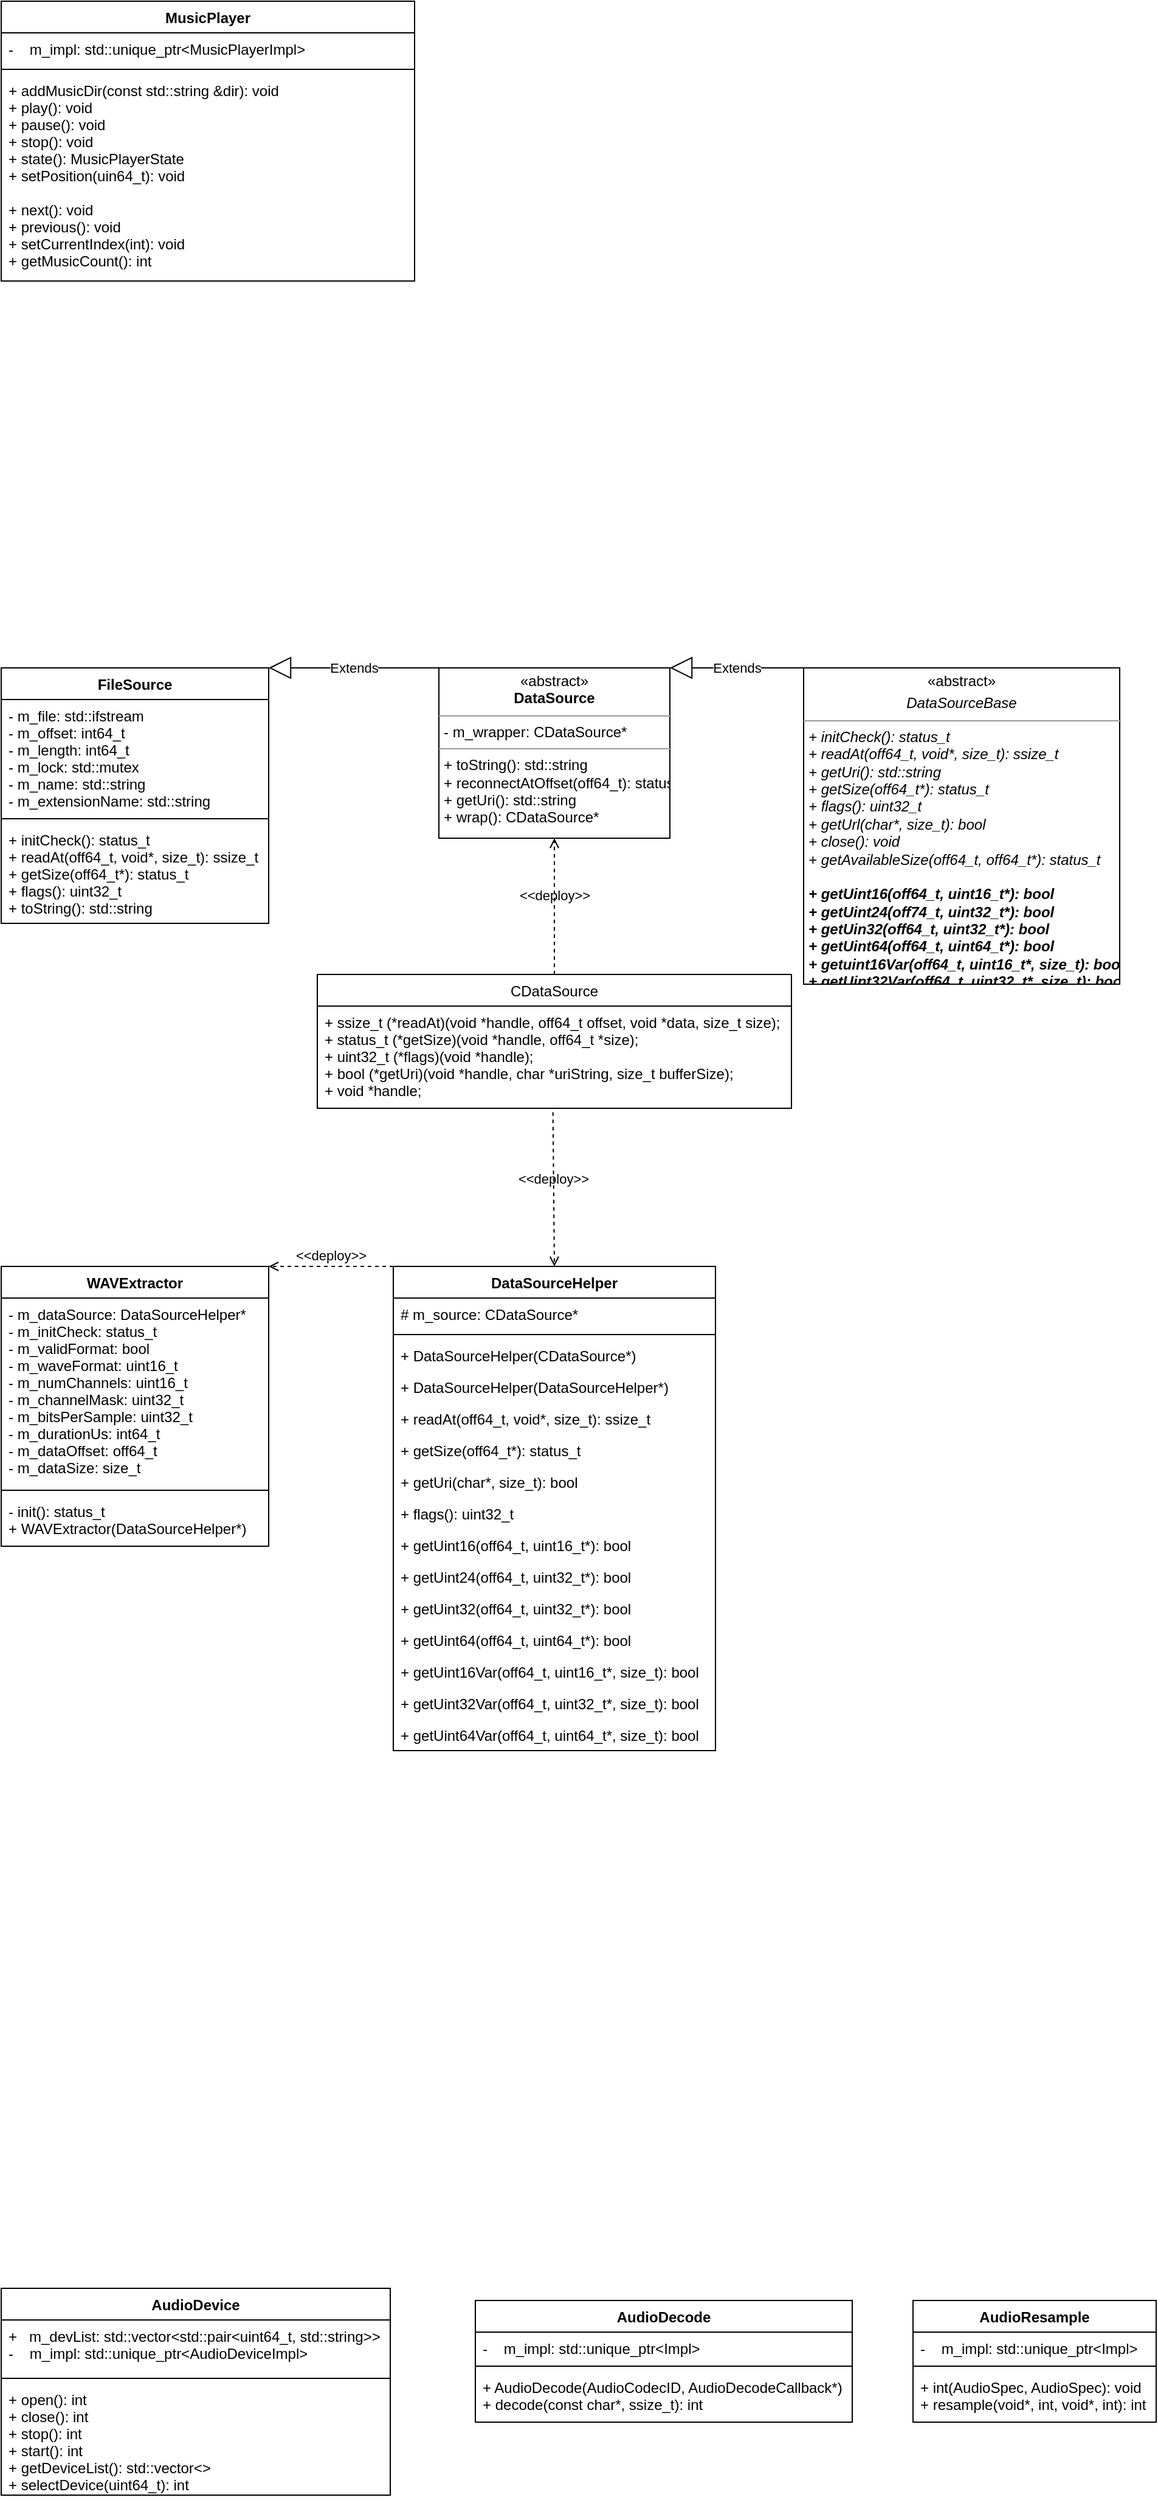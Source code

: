 <mxfile>
    <diagram id="mCOwWyknk1EIhnRiQahm" name="第 1 页">
        <mxGraphModel dx="865" dy="2010" grid="1" gridSize="10" guides="1" tooltips="1" connect="1" arrows="1" fold="1" page="1" pageScale="1" pageWidth="827" pageHeight="1169" background="none" math="0" shadow="0">
            <root>
                <mxCell id="0"/>
                <mxCell id="1" parent="0"/>
                <mxCell id="2" value="MusicPlayer" style="swimlane;fontStyle=1;align=center;verticalAlign=top;childLayout=stackLayout;horizontal=1;startSize=26;horizontalStack=0;resizeParent=1;resizeParentMax=0;resizeLast=0;collapsible=1;marginBottom=0;" parent="1" vertex="1">
                    <mxGeometry x="40" y="-760" width="340" height="230" as="geometry"/>
                </mxCell>
                <mxCell id="3" value="-    m_impl: std::unique_ptr&lt;MusicPlayerImpl&gt;" style="text;strokeColor=none;fillColor=none;align=left;verticalAlign=top;spacingLeft=4;spacingRight=4;overflow=hidden;rotatable=0;points=[[0,0.5],[1,0.5]];portConstraint=eastwest;" parent="2" vertex="1">
                    <mxGeometry y="26" width="340" height="26" as="geometry"/>
                </mxCell>
                <mxCell id="4" value="" style="line;strokeWidth=1;fillColor=none;align=left;verticalAlign=middle;spacingTop=-1;spacingLeft=3;spacingRight=3;rotatable=0;labelPosition=right;points=[];portConstraint=eastwest;strokeColor=inherit;" parent="2" vertex="1">
                    <mxGeometry y="52" width="340" height="8" as="geometry"/>
                </mxCell>
                <mxCell id="5" value="+ addMusicDir(const std::string &amp;dir): void&#10;+ play(): void&#10;+ pause(): void&#10;+ stop(): void&#10;+ state(): MusicPlayerState&#10;+ setPosition(uin64_t): void&#10;&#10;+ next(): void&#10;+ previous(): void&#10;+ setCurrentIndex(int): void&#10;+ getMusicCount(): int" style="text;strokeColor=none;fillColor=none;align=left;verticalAlign=top;spacingLeft=4;spacingRight=4;overflow=hidden;rotatable=0;points=[[0,0.5],[1,0.5]];portConstraint=eastwest;" parent="2" vertex="1">
                    <mxGeometry y="60" width="340" height="170" as="geometry"/>
                </mxCell>
                <mxCell id="6" value="AudioDevice" style="swimlane;fontStyle=1;align=center;verticalAlign=top;childLayout=stackLayout;horizontal=1;startSize=26;horizontalStack=0;resizeParent=1;resizeParentMax=0;resizeLast=0;collapsible=1;marginBottom=0;" vertex="1" parent="1">
                    <mxGeometry x="40" y="1120" width="320" height="170" as="geometry"/>
                </mxCell>
                <mxCell id="7" value="+   m_devList: std::vector&lt;std::pair&lt;uint64_t, std::string&gt;&gt;&#10;-    m_impl: std::unique_ptr&lt;AudioDeviceImpl&gt;" style="text;strokeColor=none;fillColor=none;align=left;verticalAlign=top;spacingLeft=4;spacingRight=4;overflow=hidden;rotatable=0;points=[[0,0.5],[1,0.5]];portConstraint=eastwest;" vertex="1" parent="6">
                    <mxGeometry y="26" width="320" height="44" as="geometry"/>
                </mxCell>
                <mxCell id="8" value="" style="line;strokeWidth=1;fillColor=none;align=left;verticalAlign=middle;spacingTop=-1;spacingLeft=3;spacingRight=3;rotatable=0;labelPosition=right;points=[];portConstraint=eastwest;strokeColor=inherit;" vertex="1" parent="6">
                    <mxGeometry y="70" width="320" height="8" as="geometry"/>
                </mxCell>
                <mxCell id="9" value="+ open(): int&#10;+ close(): int&#10;+ stop(): int&#10;+ start(): int&#10;+ getDeviceList(): std::vector&lt;&gt;&#10;+ selectDevice(uint64_t): int" style="text;strokeColor=none;fillColor=none;align=left;verticalAlign=top;spacingLeft=4;spacingRight=4;overflow=hidden;rotatable=0;points=[[0,0.5],[1,0.5]];portConstraint=eastwest;" vertex="1" parent="6">
                    <mxGeometry y="78" width="320" height="92" as="geometry"/>
                </mxCell>
                <mxCell id="10" value="AudioDecode" style="swimlane;fontStyle=1;align=center;verticalAlign=top;childLayout=stackLayout;horizontal=1;startSize=26;horizontalStack=0;resizeParent=1;resizeParentMax=0;resizeLast=0;collapsible=1;marginBottom=0;" vertex="1" parent="1">
                    <mxGeometry x="430" y="1130" width="310" height="100" as="geometry"/>
                </mxCell>
                <mxCell id="11" value="-    m_impl: std::unique_ptr&lt;Impl&gt;" style="text;strokeColor=none;fillColor=none;align=left;verticalAlign=top;spacingLeft=4;spacingRight=4;overflow=hidden;rotatable=0;points=[[0,0.5],[1,0.5]];portConstraint=eastwest;" vertex="1" parent="10">
                    <mxGeometry y="26" width="310" height="24" as="geometry"/>
                </mxCell>
                <mxCell id="12" value="" style="line;strokeWidth=1;fillColor=none;align=left;verticalAlign=middle;spacingTop=-1;spacingLeft=3;spacingRight=3;rotatable=0;labelPosition=right;points=[];portConstraint=eastwest;strokeColor=inherit;" vertex="1" parent="10">
                    <mxGeometry y="50" width="310" height="8" as="geometry"/>
                </mxCell>
                <mxCell id="13" value="+ AudioDecode(AudioCodecID, AudioDecodeCallback*)&#10;+ decode(const char*, ssize_t): int" style="text;strokeColor=none;fillColor=none;align=left;verticalAlign=top;spacingLeft=4;spacingRight=4;overflow=hidden;rotatable=0;points=[[0,0.5],[1,0.5]];portConstraint=eastwest;" vertex="1" parent="10">
                    <mxGeometry y="58" width="310" height="42" as="geometry"/>
                </mxCell>
                <mxCell id="14" value="AudioResample" style="swimlane;fontStyle=1;align=center;verticalAlign=top;childLayout=stackLayout;horizontal=1;startSize=26;horizontalStack=0;resizeParent=1;resizeParentMax=0;resizeLast=0;collapsible=1;marginBottom=0;" vertex="1" parent="1">
                    <mxGeometry x="790" y="1130" width="200" height="100" as="geometry"/>
                </mxCell>
                <mxCell id="15" value="-    m_impl: std::unique_ptr&lt;Impl&gt;" style="text;strokeColor=none;fillColor=none;align=left;verticalAlign=top;spacingLeft=4;spacingRight=4;overflow=hidden;rotatable=0;points=[[0,0.5],[1,0.5]];portConstraint=eastwest;" vertex="1" parent="14">
                    <mxGeometry y="26" width="200" height="24" as="geometry"/>
                </mxCell>
                <mxCell id="16" value="" style="line;strokeWidth=1;fillColor=none;align=left;verticalAlign=middle;spacingTop=-1;spacingLeft=3;spacingRight=3;rotatable=0;labelPosition=right;points=[];portConstraint=eastwest;strokeColor=inherit;" vertex="1" parent="14">
                    <mxGeometry y="50" width="200" height="8" as="geometry"/>
                </mxCell>
                <mxCell id="17" value="+ int(AudioSpec, AudioSpec): void&#10;+ resample(void*, int, void*, int): int" style="text;strokeColor=none;fillColor=none;align=left;verticalAlign=top;spacingLeft=4;spacingRight=4;overflow=hidden;rotatable=0;points=[[0,0.5],[1,0.5]];portConstraint=eastwest;" vertex="1" parent="14">
                    <mxGeometry y="58" width="200" height="42" as="geometry"/>
                </mxCell>
                <mxCell id="18" value="FileSource" style="swimlane;fontStyle=1;align=center;verticalAlign=top;childLayout=stackLayout;horizontal=1;startSize=26;horizontalStack=0;resizeParent=1;resizeParentMax=0;resizeLast=0;collapsible=1;marginBottom=0;" vertex="1" parent="1">
                    <mxGeometry x="40" y="-212" width="220" height="210" as="geometry"/>
                </mxCell>
                <mxCell id="19" value="- m_file: std::ifstream&#10;- m_offset: int64_t&#10;- m_length: int64_t&#10;- m_lock: std::mutex&#10;- m_name: std::string&#10;- m_extensionName: std::string" style="text;strokeColor=none;fillColor=none;align=left;verticalAlign=top;spacingLeft=4;spacingRight=4;overflow=hidden;rotatable=0;points=[[0,0.5],[1,0.5]];portConstraint=eastwest;" vertex="1" parent="18">
                    <mxGeometry y="26" width="220" height="94" as="geometry"/>
                </mxCell>
                <mxCell id="20" value="" style="line;strokeWidth=1;fillColor=none;align=left;verticalAlign=middle;spacingTop=-1;spacingLeft=3;spacingRight=3;rotatable=0;labelPosition=right;points=[];portConstraint=eastwest;strokeColor=inherit;" vertex="1" parent="18">
                    <mxGeometry y="120" width="220" height="8" as="geometry"/>
                </mxCell>
                <mxCell id="21" value="+ initCheck(): status_t&#10;+ readAt(off64_t, void*, size_t): ssize_t&#10;+ getSize(off64_t*): status_t&#10;+ flags(): uint32_t&#10;+ toString(): std::string" style="text;strokeColor=none;fillColor=none;align=left;verticalAlign=top;spacingLeft=4;spacingRight=4;overflow=hidden;rotatable=0;points=[[0,0.5],[1,0.5]];portConstraint=eastwest;" vertex="1" parent="18">
                    <mxGeometry y="128" width="220" height="82" as="geometry"/>
                </mxCell>
                <mxCell id="22" value="&lt;p style=&quot;margin:0px;margin-top:4px;text-align:center;&quot;&gt;«abstract»&lt;br&gt;&lt;b&gt;DataSource&lt;/b&gt;&lt;br&gt;&lt;/p&gt;&lt;hr size=&quot;1&quot;&gt;&lt;p style=&quot;margin:0px;margin-left:4px;&quot;&gt;- m_wrapper: CDataSource*&lt;br&gt;&lt;/p&gt;&lt;hr size=&quot;1&quot;&gt;&lt;p style=&quot;margin:0px;margin-left:4px;&quot;&gt;+ toString(): std::string&lt;br&gt;+ reconnectAtOffset(off64_t): status_t&lt;/p&gt;&lt;p style=&quot;margin:0px;margin-left:4px;&quot;&gt;+ getUri(): std::string&lt;/p&gt;&lt;p style=&quot;margin:0px;margin-left:4px;&quot;&gt;+ wrap(): CDataSource*&lt;/p&gt;" style="verticalAlign=top;align=left;overflow=fill;fontSize=12;fontFamily=Helvetica;html=1;" vertex="1" parent="1">
                    <mxGeometry x="400" y="-212" width="190" height="140" as="geometry"/>
                </mxCell>
                <mxCell id="23" value="&lt;p style=&quot;margin:0px;margin-top:4px;text-align:center;&quot;&gt;«abstract»&lt;i&gt;&lt;br&gt;&lt;/i&gt;&lt;/p&gt;&lt;p style=&quot;margin:0px;margin-top:4px;text-align:center;&quot;&gt;&lt;i&gt;DataSourceBase&lt;/i&gt;&lt;/p&gt;&lt;hr size=&quot;1&quot;&gt;&lt;p style=&quot;margin:0px;margin-left:4px;&quot;&gt;&lt;i&gt;+ initCheck(): status_t&lt;br&gt;+ readAt(off64_t, void*, size_t): ssize_t&lt;/i&gt;&lt;/p&gt;&lt;p style=&quot;margin:0px;margin-left:4px;&quot;&gt;&lt;i&gt;+ getUri(): std::string&lt;/i&gt;&lt;/p&gt;&lt;p style=&quot;margin:0px;margin-left:4px;&quot;&gt;&lt;i&gt;+ getSize(off64_t*): status_t&lt;br style=&quot;padding: 0px; margin: 0px;&quot;&gt;+ flags(): uint32_t&lt;br&gt;&lt;/i&gt;&lt;/p&gt;&lt;p style=&quot;margin:0px;margin-left:4px;&quot;&gt;&lt;i&gt;+ getUrl(char*, size_t): bool&lt;/i&gt;&lt;/p&gt;&lt;p style=&quot;margin:0px;margin-left:4px;&quot;&gt;&lt;i&gt;+ close(): void&lt;/i&gt;&lt;/p&gt;&lt;p style=&quot;margin:0px;margin-left:4px;&quot;&gt;&lt;i&gt;+ getAvailableSize(off64_t, off64_t*): status_t&lt;/i&gt;&lt;/p&gt;&lt;p style=&quot;margin:0px;margin-left:4px;&quot;&gt;&lt;i&gt;&lt;br&gt;&lt;/i&gt;&lt;/p&gt;&lt;p style=&quot;margin:0px;margin-left:4px;&quot;&gt;&lt;i&gt;&lt;b&gt;+ getUint16(off64_t, uint16_t*): bool&lt;/b&gt;&lt;/i&gt;&lt;/p&gt;&lt;p style=&quot;margin:0px;margin-left:4px;&quot;&gt;&lt;i&gt;&lt;b&gt;+ getUint24(off74_t, uint32_t*): bool&lt;/b&gt;&lt;/i&gt;&lt;/p&gt;&lt;p style=&quot;margin:0px;margin-left:4px;&quot;&gt;&lt;i&gt;&lt;b&gt;+ getUin32(off64_t, uint32_t*): bool&lt;/b&gt;&lt;/i&gt;&lt;/p&gt;&lt;p style=&quot;margin:0px;margin-left:4px;&quot;&gt;&lt;i&gt;&lt;b&gt;+ getUint64(off64_t, uint64_t*): bool&lt;/b&gt;&lt;/i&gt;&lt;/p&gt;&lt;p style=&quot;margin:0px;margin-left:4px;&quot;&gt;&lt;i&gt;&lt;b&gt;+ getuint16Var(off64_t, uint16_t*, size_t): bool&lt;/b&gt;&lt;/i&gt;&lt;/p&gt;&lt;p style=&quot;margin:0px;margin-left:4px;&quot;&gt;&lt;i&gt;&lt;b&gt;+ getUint32Var(off64_t, uint32_t*, size_t): bool&lt;/b&gt;&lt;/i&gt;&lt;/p&gt;&lt;p style=&quot;margin:0px;margin-left:4px;&quot;&gt;&lt;i&gt;&lt;b&gt;+ getUint64Var(off64_t, uint64_t*, size_t): bool&lt;/b&gt;&lt;/i&gt;&lt;/p&gt;" style="verticalAlign=top;align=left;overflow=fill;fontSize=12;fontFamily=Helvetica;html=1;" vertex="1" parent="1">
                    <mxGeometry x="700" y="-212" width="260" height="260" as="geometry"/>
                </mxCell>
                <mxCell id="24" value="Extends" style="endArrow=block;endSize=16;endFill=0;html=1;entryX=1;entryY=0;entryDx=0;entryDy=0;exitX=0;exitY=0;exitDx=0;exitDy=0;" edge="1" parent="1" source="22" target="18">
                    <mxGeometry width="160" relative="1" as="geometry">
                        <mxPoint x="320" y="58" as="sourcePoint"/>
                        <mxPoint x="480" y="58" as="targetPoint"/>
                    </mxGeometry>
                </mxCell>
                <mxCell id="25" value="Extends" style="endArrow=block;endSize=16;endFill=0;html=1;entryX=1;entryY=0;entryDx=0;entryDy=0;exitX=0;exitY=0;exitDx=0;exitDy=0;" edge="1" parent="1" source="23" target="22">
                    <mxGeometry width="160" relative="1" as="geometry">
                        <mxPoint x="440" y="38" as="sourcePoint"/>
                        <mxPoint x="600" y="38" as="targetPoint"/>
                    </mxGeometry>
                </mxCell>
                <mxCell id="30" value="&amp;lt;&amp;lt;deploy&amp;gt;&amp;gt;" style="html=1;verticalAlign=bottom;labelBackgroundColor=none;endArrow=open;endFill=0;dashed=1;entryX=0.5;entryY=1;entryDx=0;entryDy=0;exitX=0.5;exitY=0;exitDx=0;exitDy=0;" edge="1" parent="1" source="39" target="22">
                    <mxGeometry width="160" relative="1" as="geometry">
                        <mxPoint x="495" y="90" as="sourcePoint"/>
                        <mxPoint x="630" y="-22" as="targetPoint"/>
                        <mxPoint as="offset"/>
                    </mxGeometry>
                </mxCell>
                <mxCell id="31" value="WAVExtractor" style="swimlane;fontStyle=1;align=center;verticalAlign=top;childLayout=stackLayout;horizontal=1;startSize=26;horizontalStack=0;resizeParent=1;resizeParentMax=0;resizeLast=0;collapsible=1;marginBottom=0;" vertex="1" parent="1">
                    <mxGeometry x="40" y="280" width="220" height="230" as="geometry"/>
                </mxCell>
                <mxCell id="32" value="- m_dataSource: DataSourceHelper*&#10;- m_initCheck: status_t&#10;- m_validFormat: bool&#10;- m_waveFormat: uint16_t&#10;- m_numChannels: uint16_t&#10;- m_channelMask: uint32_t&#10;- m_bitsPerSample: uint32_t&#10;- m_durationUs: int64_t&#10;- m_dataOffset: off64_t&#10;- m_dataSize: size_t" style="text;strokeColor=none;fillColor=none;align=left;verticalAlign=top;spacingLeft=4;spacingRight=4;overflow=hidden;rotatable=0;points=[[0,0.5],[1,0.5]];portConstraint=eastwest;" vertex="1" parent="31">
                    <mxGeometry y="26" width="220" height="154" as="geometry"/>
                </mxCell>
                <mxCell id="33" value="" style="line;strokeWidth=1;fillColor=none;align=left;verticalAlign=middle;spacingTop=-1;spacingLeft=3;spacingRight=3;rotatable=0;labelPosition=right;points=[];portConstraint=eastwest;strokeColor=inherit;" vertex="1" parent="31">
                    <mxGeometry y="180" width="220" height="8" as="geometry"/>
                </mxCell>
                <mxCell id="34" value="- init(): status_t&#10;+ WAVExtractor(DataSourceHelper*)" style="text;strokeColor=none;fillColor=none;align=left;verticalAlign=top;spacingLeft=4;spacingRight=4;overflow=hidden;rotatable=0;points=[[0,0.5],[1,0.5]];portConstraint=eastwest;" vertex="1" parent="31">
                    <mxGeometry y="188" width="220" height="42" as="geometry"/>
                </mxCell>
                <mxCell id="35" value="DataSourceHelper" style="swimlane;fontStyle=1;align=center;verticalAlign=top;childLayout=stackLayout;horizontal=1;startSize=26;horizontalStack=0;resizeParent=1;resizeParentMax=0;resizeLast=0;collapsible=1;marginBottom=0;" vertex="1" parent="1">
                    <mxGeometry x="362.5" y="280" width="265" height="398" as="geometry"/>
                </mxCell>
                <mxCell id="36" value="# m_source: CDataSource*" style="text;strokeColor=none;fillColor=none;align=left;verticalAlign=top;spacingLeft=4;spacingRight=4;overflow=hidden;rotatable=0;points=[[0,0.5],[1,0.5]];portConstraint=eastwest;" vertex="1" parent="35">
                    <mxGeometry y="26" width="265" height="26" as="geometry"/>
                </mxCell>
                <mxCell id="37" value="" style="line;strokeWidth=1;fillColor=none;align=left;verticalAlign=middle;spacingTop=-1;spacingLeft=3;spacingRight=3;rotatable=0;labelPosition=right;points=[];portConstraint=eastwest;strokeColor=inherit;" vertex="1" parent="35">
                    <mxGeometry y="52" width="265" height="8" as="geometry"/>
                </mxCell>
                <mxCell id="38" value="+ DataSourceHelper(CDataSource*)" style="text;strokeColor=none;fillColor=none;align=left;verticalAlign=top;spacingLeft=4;spacingRight=4;overflow=hidden;rotatable=0;points=[[0,0.5],[1,0.5]];portConstraint=eastwest;" vertex="1" parent="35">
                    <mxGeometry y="60" width="265" height="26" as="geometry"/>
                </mxCell>
                <mxCell id="44" value="+ DataSourceHelper(DataSourceHelper*)" style="text;strokeColor=none;fillColor=none;align=left;verticalAlign=top;spacingLeft=4;spacingRight=4;overflow=hidden;rotatable=0;points=[[0,0.5],[1,0.5]];portConstraint=eastwest;" vertex="1" parent="35">
                    <mxGeometry y="86" width="265" height="26" as="geometry"/>
                </mxCell>
                <mxCell id="45" value="+ readAt(off64_t, void*, size_t): ssize_t" style="text;strokeColor=none;fillColor=none;align=left;verticalAlign=top;spacingLeft=4;spacingRight=4;overflow=hidden;rotatable=0;points=[[0,0.5],[1,0.5]];portConstraint=eastwest;" vertex="1" parent="35">
                    <mxGeometry y="112" width="265" height="26" as="geometry"/>
                </mxCell>
                <mxCell id="46" value="+ getSize(off64_t*): status_t" style="text;strokeColor=none;fillColor=none;align=left;verticalAlign=top;spacingLeft=4;spacingRight=4;overflow=hidden;rotatable=0;points=[[0,0.5],[1,0.5]];portConstraint=eastwest;" vertex="1" parent="35">
                    <mxGeometry y="138" width="265" height="26" as="geometry"/>
                </mxCell>
                <mxCell id="47" value="+ getUri(char*, size_t): bool" style="text;strokeColor=none;fillColor=none;align=left;verticalAlign=top;spacingLeft=4;spacingRight=4;overflow=hidden;rotatable=0;points=[[0,0.5],[1,0.5]];portConstraint=eastwest;" vertex="1" parent="35">
                    <mxGeometry y="164" width="265" height="26" as="geometry"/>
                </mxCell>
                <mxCell id="48" value="+ flags(): uint32_t" style="text;strokeColor=none;fillColor=none;align=left;verticalAlign=top;spacingLeft=4;spacingRight=4;overflow=hidden;rotatable=0;points=[[0,0.5],[1,0.5]];portConstraint=eastwest;" vertex="1" parent="35">
                    <mxGeometry y="190" width="265" height="26" as="geometry"/>
                </mxCell>
                <mxCell id="49" value="+ getUint16(off64_t, uint16_t*): bool" style="text;strokeColor=none;fillColor=none;align=left;verticalAlign=top;spacingLeft=4;spacingRight=4;overflow=hidden;rotatable=0;points=[[0,0.5],[1,0.5]];portConstraint=eastwest;" vertex="1" parent="35">
                    <mxGeometry y="216" width="265" height="26" as="geometry"/>
                </mxCell>
                <mxCell id="50" value="+ getUint24(off64_t, uint32_t*): bool" style="text;strokeColor=none;fillColor=none;align=left;verticalAlign=top;spacingLeft=4;spacingRight=4;overflow=hidden;rotatable=0;points=[[0,0.5],[1,0.5]];portConstraint=eastwest;" vertex="1" parent="35">
                    <mxGeometry y="242" width="265" height="26" as="geometry"/>
                </mxCell>
                <mxCell id="51" value="+ getUint32(off64_t, uint32_t*): bool" style="text;strokeColor=none;fillColor=none;align=left;verticalAlign=top;spacingLeft=4;spacingRight=4;overflow=hidden;rotatable=0;points=[[0,0.5],[1,0.5]];portConstraint=eastwest;" vertex="1" parent="35">
                    <mxGeometry y="268" width="265" height="26" as="geometry"/>
                </mxCell>
                <mxCell id="52" value="+ getUint64(off64_t, uint64_t*): bool" style="text;strokeColor=none;fillColor=none;align=left;verticalAlign=top;spacingLeft=4;spacingRight=4;overflow=hidden;rotatable=0;points=[[0,0.5],[1,0.5]];portConstraint=eastwest;" vertex="1" parent="35">
                    <mxGeometry y="294" width="265" height="26" as="geometry"/>
                </mxCell>
                <mxCell id="53" value="+ getUint16Var(off64_t, uint16_t*, size_t): bool" style="text;strokeColor=none;fillColor=none;align=left;verticalAlign=top;spacingLeft=4;spacingRight=4;overflow=hidden;rotatable=0;points=[[0,0.5],[1,0.5]];portConstraint=eastwest;" vertex="1" parent="35">
                    <mxGeometry y="320" width="265" height="26" as="geometry"/>
                </mxCell>
                <mxCell id="55" value="+ getUint32Var(off64_t, uint32_t*, size_t): bool" style="text;strokeColor=none;fillColor=none;align=left;verticalAlign=top;spacingLeft=4;spacingRight=4;overflow=hidden;rotatable=0;points=[[0,0.5],[1,0.5]];portConstraint=eastwest;" vertex="1" parent="35">
                    <mxGeometry y="346" width="265" height="26" as="geometry"/>
                </mxCell>
                <mxCell id="56" value="+ getUint64Var(off64_t, uint64_t*, size_t): bool" style="text;strokeColor=none;fillColor=none;align=left;verticalAlign=top;spacingLeft=4;spacingRight=4;overflow=hidden;rotatable=0;points=[[0,0.5],[1,0.5]];portConstraint=eastwest;" vertex="1" parent="35">
                    <mxGeometry y="372" width="265" height="26" as="geometry"/>
                </mxCell>
                <mxCell id="39" value="CDataSource" style="swimlane;fontStyle=0;childLayout=stackLayout;horizontal=1;startSize=26;fillColor=none;horizontalStack=0;resizeParent=1;resizeParentMax=0;resizeLast=0;collapsible=1;marginBottom=0;" vertex="1" parent="1">
                    <mxGeometry x="300" y="40" width="390" height="110" as="geometry"/>
                </mxCell>
                <mxCell id="40" value="+ ssize_t (*readAt)(void *handle, off64_t offset, void *data, size_t size);&#10;+ status_t (*getSize)(void *handle, off64_t *size);&#10;+ uint32_t (*flags)(void *handle);&#10;+ bool (*getUri)(void *handle, char *uriString, size_t bufferSize);&#10;+ void *handle;" style="text;strokeColor=none;fillColor=none;align=left;verticalAlign=top;spacingLeft=4;spacingRight=4;overflow=hidden;rotatable=0;points=[[0,0.5],[1,0.5]];portConstraint=eastwest;" vertex="1" parent="39">
                    <mxGeometry y="26" width="390" height="84" as="geometry"/>
                </mxCell>
                <mxCell id="43" value="&amp;lt;&amp;lt;deploy&amp;gt;&amp;gt;" style="html=1;verticalAlign=bottom;labelBackgroundColor=none;endArrow=open;endFill=0;dashed=1;entryX=0.5;entryY=0;entryDx=0;entryDy=0;exitX=0.497;exitY=1.039;exitDx=0;exitDy=0;exitPerimeter=0;" edge="1" parent="1" source="40" target="35">
                    <mxGeometry width="160" relative="1" as="geometry">
                        <mxPoint x="380" y="220" as="sourcePoint"/>
                        <mxPoint x="540" y="220" as="targetPoint"/>
                    </mxGeometry>
                </mxCell>
                <mxCell id="57" value="&amp;lt;&amp;lt;deploy&amp;gt;&amp;gt;" style="html=1;verticalAlign=bottom;labelBackgroundColor=none;endArrow=open;endFill=0;dashed=1;entryX=1;entryY=0;entryDx=0;entryDy=0;exitX=0;exitY=0;exitDx=0;exitDy=0;" edge="1" parent="1" source="35" target="31">
                    <mxGeometry width="160" relative="1" as="geometry">
                        <mxPoint x="220" y="240" as="sourcePoint"/>
                        <mxPoint x="380" y="240" as="targetPoint"/>
                    </mxGeometry>
                </mxCell>
            </root>
        </mxGraphModel>
    </diagram>
</mxfile>